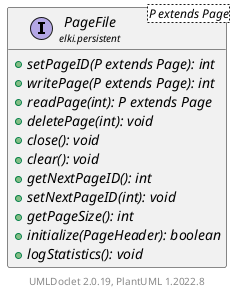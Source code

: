 @startuml
    remove .*\.(Instance|Par|Parameterizer|Factory)$
    set namespaceSeparator none
    hide empty fields
    hide empty methods

    interface "<size:14>PageFile\n<size:10>elki.persistent" as elki.persistent.PageFile<P extends Page> [[PageFile.html]] {
        {abstract} +setPageID(P extends Page): int
        {abstract} +writePage(P extends Page): int
        {abstract} +readPage(int): P extends Page
        {abstract} +deletePage(int): void
        {abstract} +close(): void
        {abstract} +clear(): void
        {abstract} +getNextPageID(): int
        {abstract} +setNextPageID(int): void
        {abstract} +getPageSize(): int
        {abstract} +initialize(PageHeader): boolean
        {abstract} +logStatistics(): void
    }

    center footer UMLDoclet 2.0.19, PlantUML 1.2022.8
@enduml
